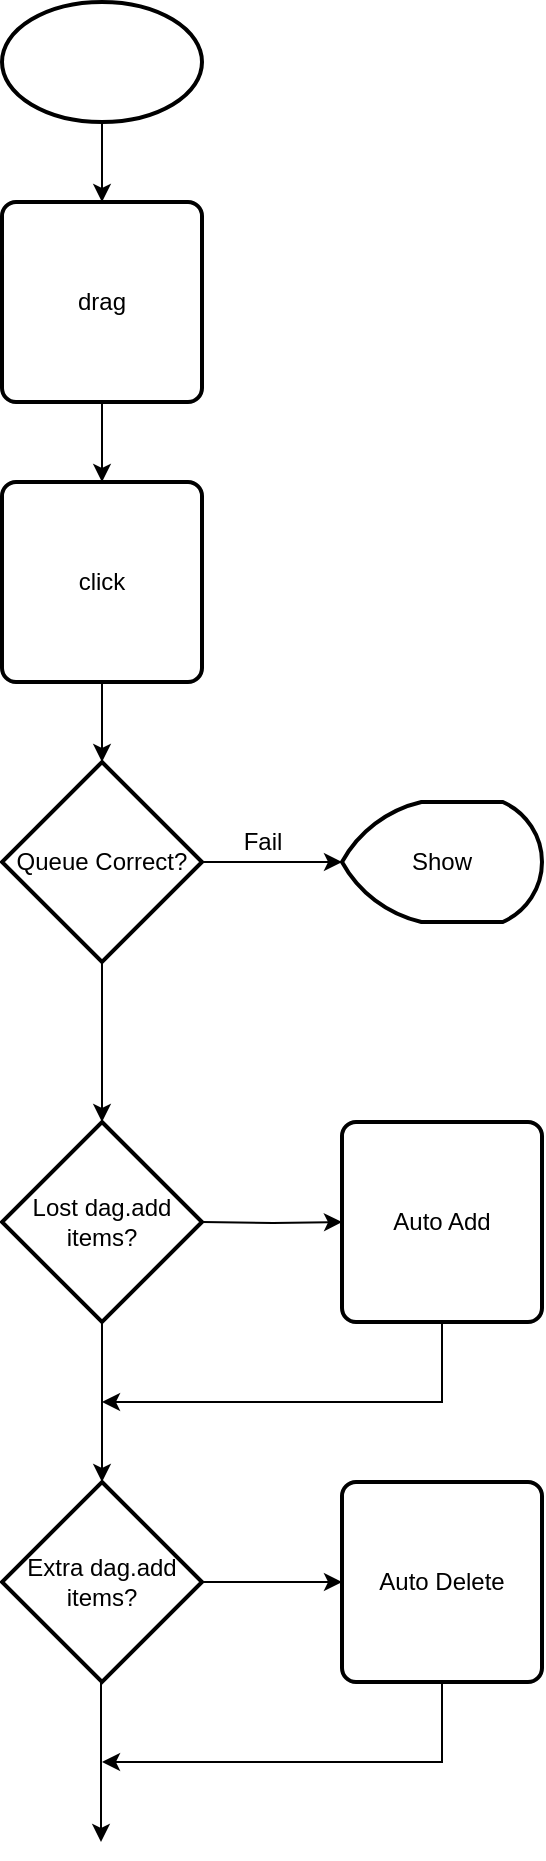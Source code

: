 <mxfile version="13.7.3" type="device"><diagram id="vQjYAwUJhSJ3n_Whx0iU" name="Page-1"><mxGraphModel dx="946" dy="597" grid="1" gridSize="10" guides="1" tooltips="1" connect="1" arrows="1" fold="1" page="1" pageScale="1" pageWidth="850" pageHeight="1100" math="0" shadow="0"><root><mxCell id="0"/><mxCell id="1" parent="0"/><mxCell id="IydOLwtGgHNAK-sRfwwp-8" value="" style="edgeStyle=orthogonalEdgeStyle;rounded=0;orthogonalLoop=1;jettySize=auto;html=1;" edge="1" parent="1" source="IydOLwtGgHNAK-sRfwwp-3" target="IydOLwtGgHNAK-sRfwwp-5"><mxGeometry relative="1" as="geometry"/></mxCell><mxCell id="IydOLwtGgHNAK-sRfwwp-3" value="drag" style="rounded=1;whiteSpace=wrap;html=1;absoluteArcSize=1;arcSize=14;strokeWidth=2;" vertex="1" parent="1"><mxGeometry x="150" y="120" width="100" height="100" as="geometry"/></mxCell><mxCell id="IydOLwtGgHNAK-sRfwwp-7" value="" style="edgeStyle=orthogonalEdgeStyle;rounded=0;orthogonalLoop=1;jettySize=auto;html=1;" edge="1" parent="1" source="IydOLwtGgHNAK-sRfwwp-4" target="IydOLwtGgHNAK-sRfwwp-3"><mxGeometry relative="1" as="geometry"/></mxCell><mxCell id="IydOLwtGgHNAK-sRfwwp-4" value="" style="strokeWidth=2;html=1;shape=mxgraph.flowchart.start_1;whiteSpace=wrap;" vertex="1" parent="1"><mxGeometry x="150" y="20" width="100" height="60" as="geometry"/></mxCell><mxCell id="IydOLwtGgHNAK-sRfwwp-10" value="" style="edgeStyle=orthogonalEdgeStyle;rounded=0;orthogonalLoop=1;jettySize=auto;html=1;" edge="1" parent="1" source="IydOLwtGgHNAK-sRfwwp-5" target="IydOLwtGgHNAK-sRfwwp-9"><mxGeometry relative="1" as="geometry"/></mxCell><mxCell id="IydOLwtGgHNAK-sRfwwp-5" value="click" style="rounded=1;whiteSpace=wrap;html=1;absoluteArcSize=1;arcSize=14;strokeWidth=2;" vertex="1" parent="1"><mxGeometry x="150" y="260" width="100" height="100" as="geometry"/></mxCell><mxCell id="IydOLwtGgHNAK-sRfwwp-12" value="" style="edgeStyle=orthogonalEdgeStyle;rounded=0;orthogonalLoop=1;jettySize=auto;html=1;" edge="1" parent="1" source="IydOLwtGgHNAK-sRfwwp-9" target="IydOLwtGgHNAK-sRfwwp-11"><mxGeometry relative="1" as="geometry"/></mxCell><mxCell id="IydOLwtGgHNAK-sRfwwp-15" value="" style="edgeStyle=orthogonalEdgeStyle;rounded=0;orthogonalLoop=1;jettySize=auto;html=1;" edge="1" parent="1" source="IydOLwtGgHNAK-sRfwwp-9"><mxGeometry relative="1" as="geometry"><mxPoint x="200" y="580" as="targetPoint"/></mxGeometry></mxCell><mxCell id="IydOLwtGgHNAK-sRfwwp-9" value="Queue Correct?" style="strokeWidth=2;html=1;shape=mxgraph.flowchart.decision;whiteSpace=wrap;" vertex="1" parent="1"><mxGeometry x="150" y="400" width="100" height="100" as="geometry"/></mxCell><mxCell id="IydOLwtGgHNAK-sRfwwp-11" value="Show" style="strokeWidth=2;html=1;shape=mxgraph.flowchart.display;whiteSpace=wrap;" vertex="1" parent="1"><mxGeometry x="320" y="420" width="100" height="60" as="geometry"/></mxCell><mxCell id="IydOLwtGgHNAK-sRfwwp-13" value="Fail" style="text;html=1;resizable=0;autosize=1;align=center;verticalAlign=middle;points=[];fillColor=none;strokeColor=none;rounded=0;" vertex="1" parent="1"><mxGeometry x="265" y="430" width="30" height="20" as="geometry"/></mxCell><mxCell id="IydOLwtGgHNAK-sRfwwp-20" value="" style="edgeStyle=orthogonalEdgeStyle;rounded=0;orthogonalLoop=1;jettySize=auto;html=1;" edge="1" parent="1" target="IydOLwtGgHNAK-sRfwwp-18"><mxGeometry relative="1" as="geometry"><mxPoint x="250" y="630" as="sourcePoint"/></mxGeometry></mxCell><mxCell id="IydOLwtGgHNAK-sRfwwp-21" value="" style="edgeStyle=orthogonalEdgeStyle;rounded=0;orthogonalLoop=1;jettySize=auto;html=1;" edge="1" parent="1"><mxGeometry relative="1" as="geometry"><mxPoint x="200" y="680" as="sourcePoint"/><mxPoint x="200" y="760" as="targetPoint"/></mxGeometry></mxCell><mxCell id="IydOLwtGgHNAK-sRfwwp-29" value="" style="edgeStyle=orthogonalEdgeStyle;rounded=0;orthogonalLoop=1;jettySize=auto;html=1;" edge="1" parent="1" source="IydOLwtGgHNAK-sRfwwp-18"><mxGeometry relative="1" as="geometry"><mxPoint x="200" y="720" as="targetPoint"/><Array as="points"><mxPoint x="370" y="720"/><mxPoint x="370" y="720"/></Array></mxGeometry></mxCell><mxCell id="IydOLwtGgHNAK-sRfwwp-18" value="Auto Add" style="rounded=1;whiteSpace=wrap;html=1;absoluteArcSize=1;arcSize=14;strokeWidth=2;" vertex="1" parent="1"><mxGeometry x="320" y="580" width="100" height="100" as="geometry"/></mxCell><mxCell id="IydOLwtGgHNAK-sRfwwp-19" value="Auto Delete" style="rounded=1;whiteSpace=wrap;html=1;absoluteArcSize=1;arcSize=14;strokeWidth=2;" vertex="1" parent="1"><mxGeometry x="320" y="760" width="100" height="100" as="geometry"/></mxCell><mxCell id="IydOLwtGgHNAK-sRfwwp-23" value="&lt;span&gt;Lost dag.add items?&lt;/span&gt;" style="strokeWidth=2;html=1;shape=mxgraph.flowchart.decision;whiteSpace=wrap;" vertex="1" parent="1"><mxGeometry x="150" y="580" width="100" height="100" as="geometry"/></mxCell><mxCell id="IydOLwtGgHNAK-sRfwwp-25" value="" style="edgeStyle=orthogonalEdgeStyle;rounded=0;orthogonalLoop=1;jettySize=auto;html=1;" edge="1" parent="1" source="IydOLwtGgHNAK-sRfwwp-24" target="IydOLwtGgHNAK-sRfwwp-19"><mxGeometry relative="1" as="geometry"/></mxCell><mxCell id="IydOLwtGgHNAK-sRfwwp-24" value="Extra dag.add items?" style="strokeWidth=2;html=1;shape=mxgraph.flowchart.decision;whiteSpace=wrap;" vertex="1" parent="1"><mxGeometry x="150" y="760" width="100" height="100" as="geometry"/></mxCell><mxCell id="IydOLwtGgHNAK-sRfwwp-30" value="" style="edgeStyle=orthogonalEdgeStyle;rounded=0;orthogonalLoop=1;jettySize=auto;html=1;" edge="1" parent="1"><mxGeometry relative="1" as="geometry"><mxPoint x="370" y="860" as="sourcePoint"/><mxPoint x="200" y="900" as="targetPoint"/><Array as="points"><mxPoint x="370" y="900"/><mxPoint x="370" y="900"/></Array></mxGeometry></mxCell><mxCell id="IydOLwtGgHNAK-sRfwwp-31" value="" style="edgeStyle=orthogonalEdgeStyle;rounded=0;orthogonalLoop=1;jettySize=auto;html=1;" edge="1" parent="1"><mxGeometry relative="1" as="geometry"><mxPoint x="199.5" y="860" as="sourcePoint"/><mxPoint x="199.5" y="940" as="targetPoint"/></mxGeometry></mxCell></root></mxGraphModel></diagram></mxfile>